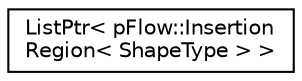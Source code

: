 digraph "Graphical Class Hierarchy"
{
 // LATEX_PDF_SIZE
  edge [fontname="Helvetica",fontsize="10",labelfontname="Helvetica",labelfontsize="10"];
  node [fontname="Helvetica",fontsize="10",shape=record];
  rankdir="LR";
  Node0 [label="ListPtr\< pFlow::Insertion\lRegion\< ShapeType \> \>",height=0.2,width=0.4,color="black", fillcolor="white", style="filled",URL="$classpFlow_1_1ListPtr.html",tooltip=" "];
}
